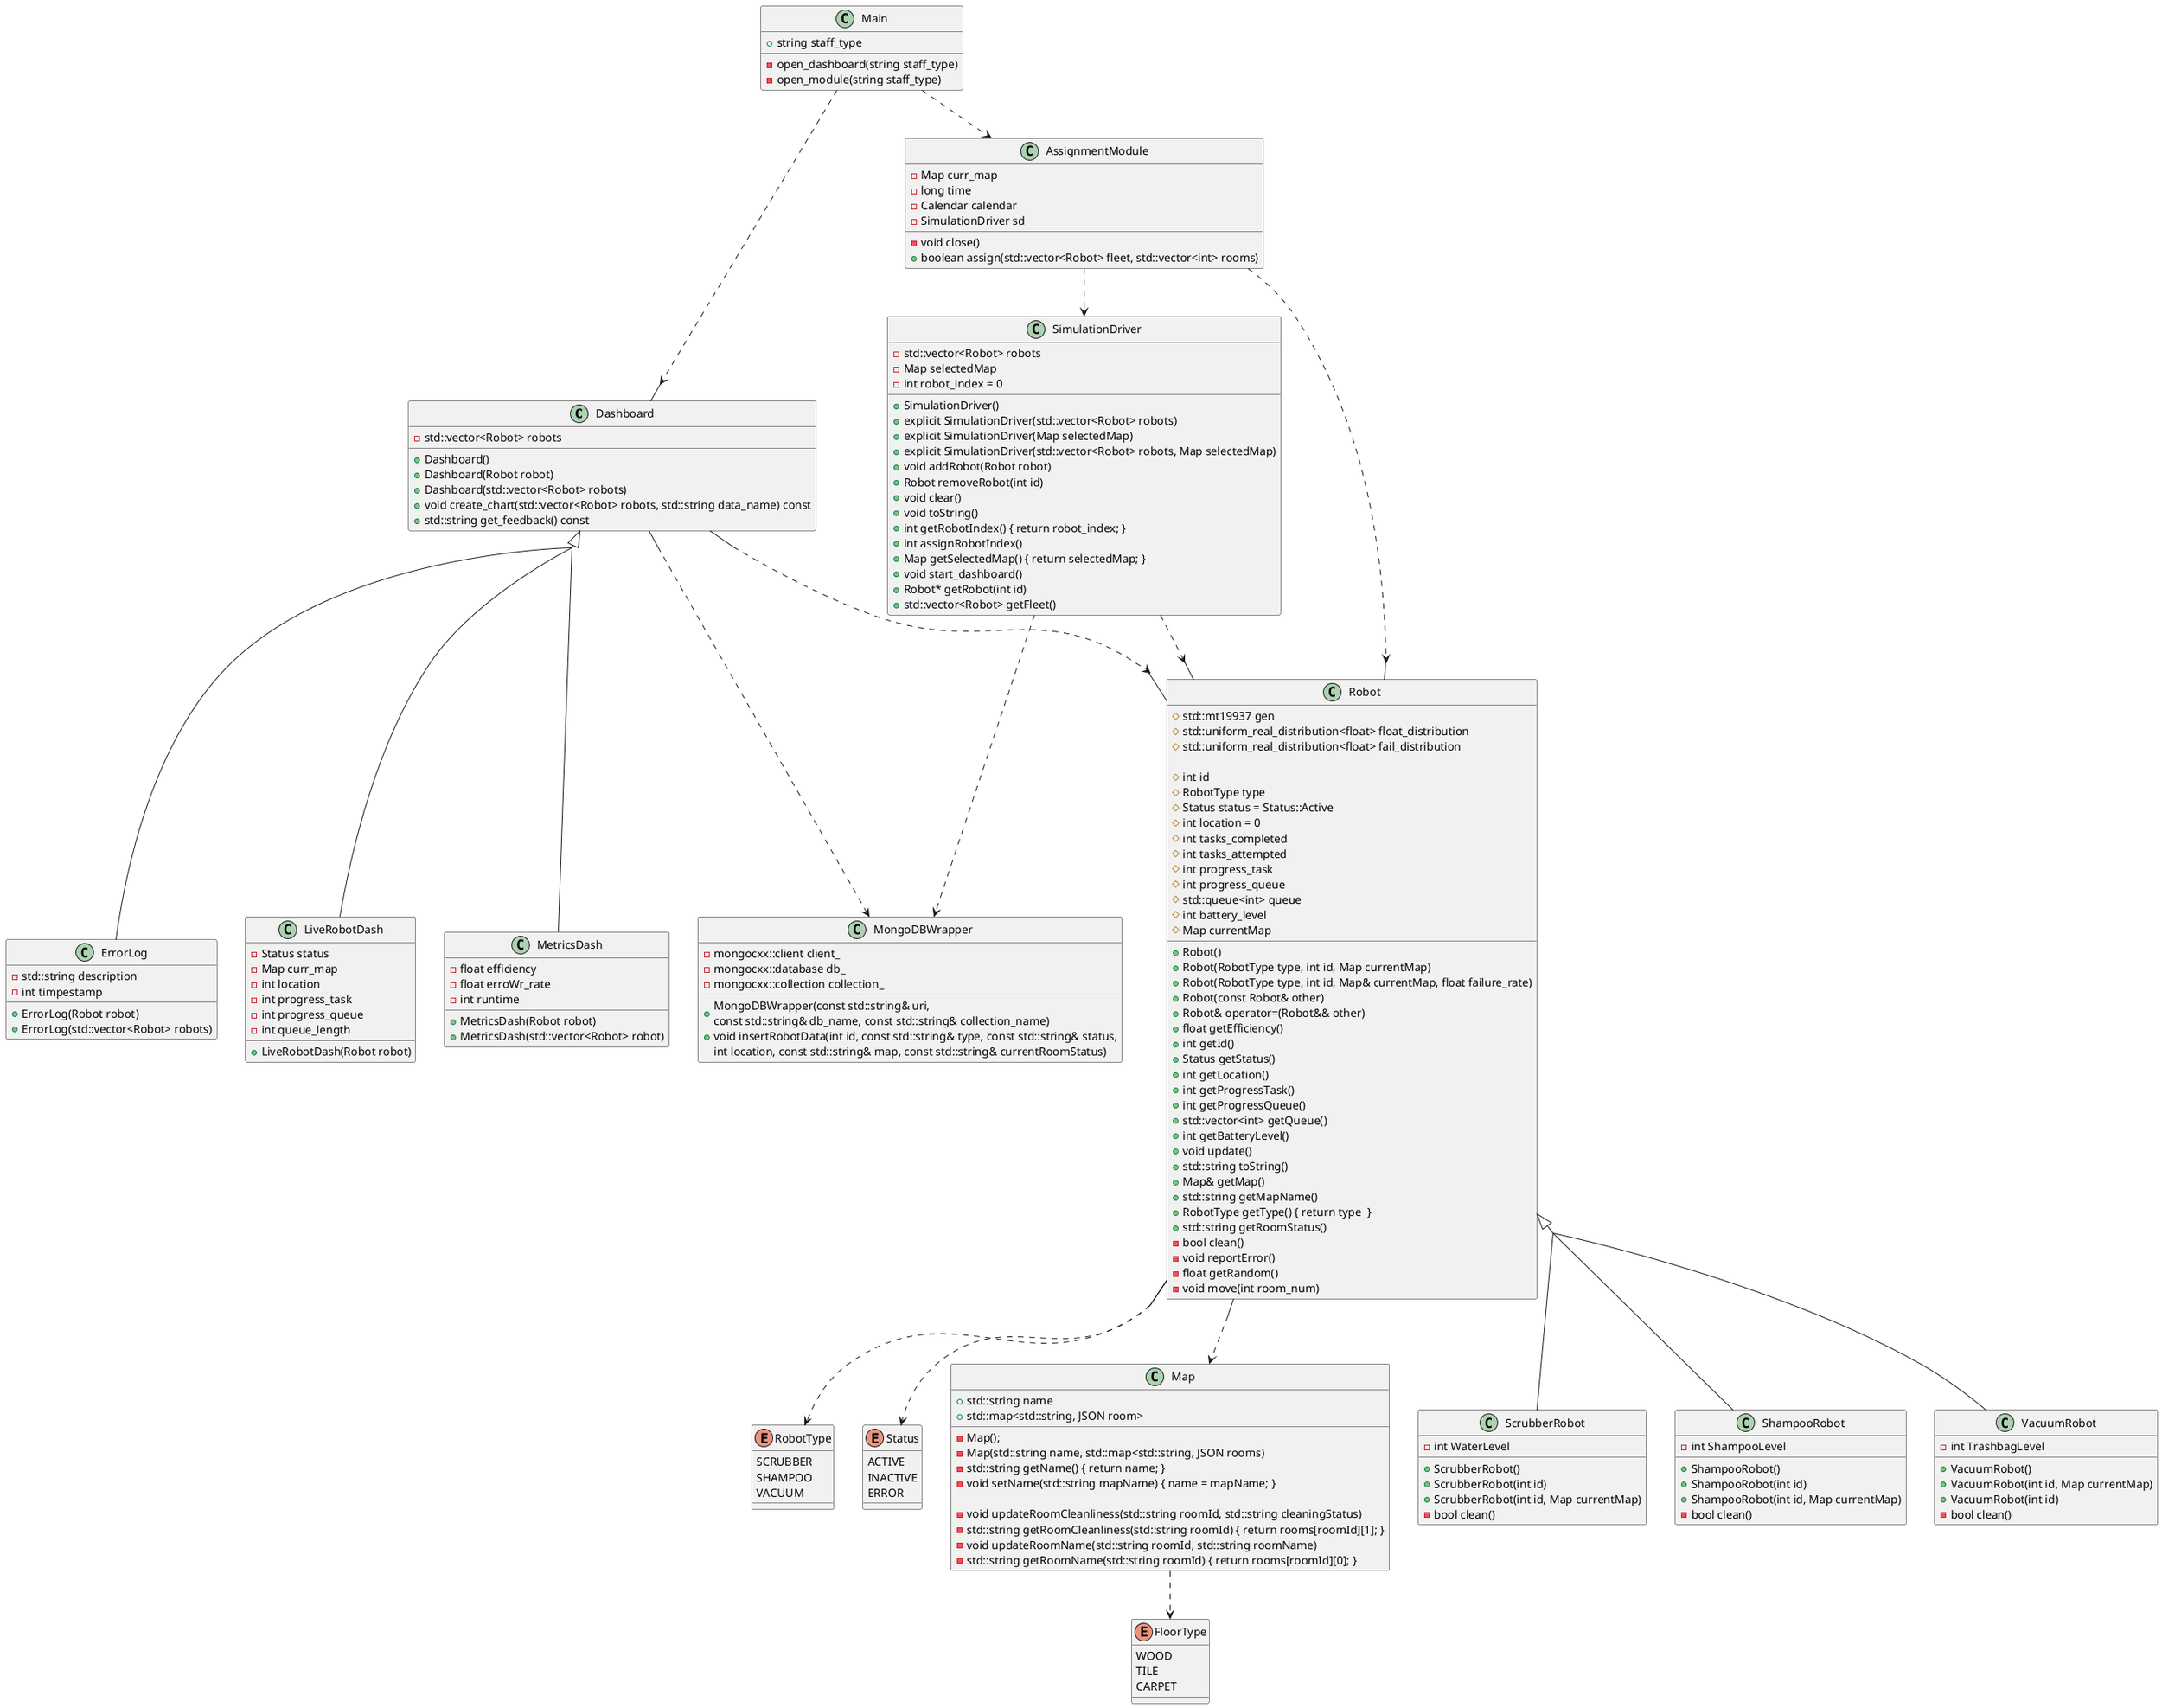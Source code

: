 @startuml class_diagram
skinparam groupInheritance 3



class Dashboard{
    +Dashboard()                  
    +Dashboard(Robot robot)
    +Dashboard(std::vector<Robot> robots) 
    +void create_chart(std::vector<Robot> robots, std::string data_name) const
    +std::string get_feedback() const
    -std::vector<Robot> robots
}

class ErrorLog {
    +ErrorLog(Robot robot) 
    +ErrorLog(std::vector<Robot> robots) 
    -std::string description 
    -int timpestamp 
}

class LiveRobotDash{
    +LiveRobotDash(Robot robot)
    -Status status 
    -Map curr_map 
    -int location 
    -int progress_task 
    -int progress_queue 
    -int queue_length 
}

class MetricsDash{
    +MetricsDash(Robot robot) 
    +MetricsDash(std::vector<Robot> robot) 
    -float efficiency 
    -float erroWr_rate 
    -int runtime 
}

enum FloorType{
    WOOD
    TILE
    CARPET
}

enum RobotType{
    SCRUBBER
    SHAMPOO
    VACUUM
}

enum Status{
    ACTIVE
    INACTIVE
    ERROR
}

class Map{
    +std::string name   
    +std::map<std::string, JSON room>

    - Map();
    -Map(std::string name, std::map<std::string, JSON rooms)
    -std::string getName() { return name; }
    -void setName(std::string mapName) { name = mapName; }

    -void updateRoomCleanliness(std::string roomId, std::string cleaningStatus)
    -std::string getRoomCleanliness(std::string roomId) { return rooms[roomId][1]; }
    -void updateRoomName(std::string roomId, std::string roomName)
    -std::string getRoomName(std::string roomId) { return rooms[roomId][0]; }
}

class Robot{
    +Robot() 
        ' +Robot(RobotType type, int id) 
        +Robot(RobotType type, int id, Map currentMap) 
        +Robot(RobotType type, int id, Map& currentMap, float failure_rate)
        +Robot(const Robot& other)
        +Robot& operator=(Robot&& other)
        +float getEfficiency() 
        +int getId() 
        +Status getStatus() 
        +int getLocation() 
        +int getProgressTask() 
        +int getProgressQueue() 
        +std::vector<int> getQueue() 
        +int getBatteryLevel() 
        +void update()  
        +std::string toString() 
        +Map& getMap()
        +std::string getMapName() 
        +RobotType getType() { return type  }
        +std::string getRoomStatus() 
        -bool clean()     
        -void reportError()  
        -float getRandom()   
        -void move(int room_num) 

        #std::mt19937 gen
        #std::uniform_real_distribution<float> float_distribution
        #std::uniform_real_distribution<float> fail_distribution

        #int id
        #RobotType type
        #Status status = Status::Active
        #int location = 0
        #int tasks_completed
        #int tasks_attempted
        #int progress_task
        #int progress_queue
        #std::queue<int> queue
        #int battery_level
        #Map currentMap
}

Robot ..> RobotType
Robot ..> Status

class ScrubberRobot{
    +ScrubberRobot() 
    +ScrubberRobot(int id) 
    +ScrubberRobot(int id, Map currentMap) 
    -int WaterLevel 
    -bool clean() 
}


class ShampooRobot{
    +ShampooRobot()  
    +ShampooRobot(int id)  
    +ShampooRobot(int id, Map currentMap)  
    -int ShampooLevel  
    -bool clean()  
}

class VacuumRobot{
    +VacuumRobot()  
    +VacuumRobot(int id, Map currentMap)  
    +VacuumRobot(int id)  
    -int TrashbagLevel  
    -bool clean()   
}

Robot <|-- ScrubberRobot
Robot <|-- ShampooRobot
Robot <|-- VacuumRobot


Dashboard <|-- ErrorLog
Dashboard <|-- LiveRobotDash
Dashboard <|-- MetricsDash

Dashboard ..> MongoDBWrapper
Dashboard ..> Robot
Robot ..> Map
Map ..> FloorType
class MongoDBWrapper{
    +MongoDBWrapper(const std::string& uri, \nconst std::string& db_name, const std::string& collection_name)   
    +void insertRobotData(int id, const std::string& type, const std::string& status, 
                         int location, const std::string& map, const std::string& currentRoomStatus)   

    -mongocxx::client client_   
    -mongocxx::database db_   
    -mongocxx::collection collection_   
}

class AssignmentModule{
    -Map curr_map
    -long time
    -void close()
    +boolean assign(std::vector<Robot> fleet, std::vector<int> rooms)
    - Calendar calendar
    - SimulationDriver sd


}

AssignmentModule ..> Robot
AssignmentModule ..> SimulationDriver
SimulationDriver ..> MongoDBWrapper

class SimulationDriver{
        +SimulationDriver()
        +explicit SimulationDriver(std::vector<Robot> robots)
        +explicit SimulationDriver(Map selectedMap)
        +explicit SimulationDriver(std::vector<Robot> robots, Map selectedMap)
        +void addRobot(Robot robot)
        +Robot removeRobot(int id)
        +void clear()
        +void toString()
        +int getRobotIndex() { return robot_index; }
        +int assignRobotIndex()
        +Map getSelectedMap() { return selectedMap; }
        +void start_dashboard()
        +Robot* getRobot(int id)
        +std::vector<Robot> getFleet()

        -std::vector<Robot> robots
        -Map selectedMap
        -int robot_index = 0
}

class Main{
    + string staff_type
    -open_dashboard(string staff_type)
    -open_module(string staff_type)
}

Main ..> Dashboard
Main ..> AssignmentModule
SimulationDriver ..> Robot
